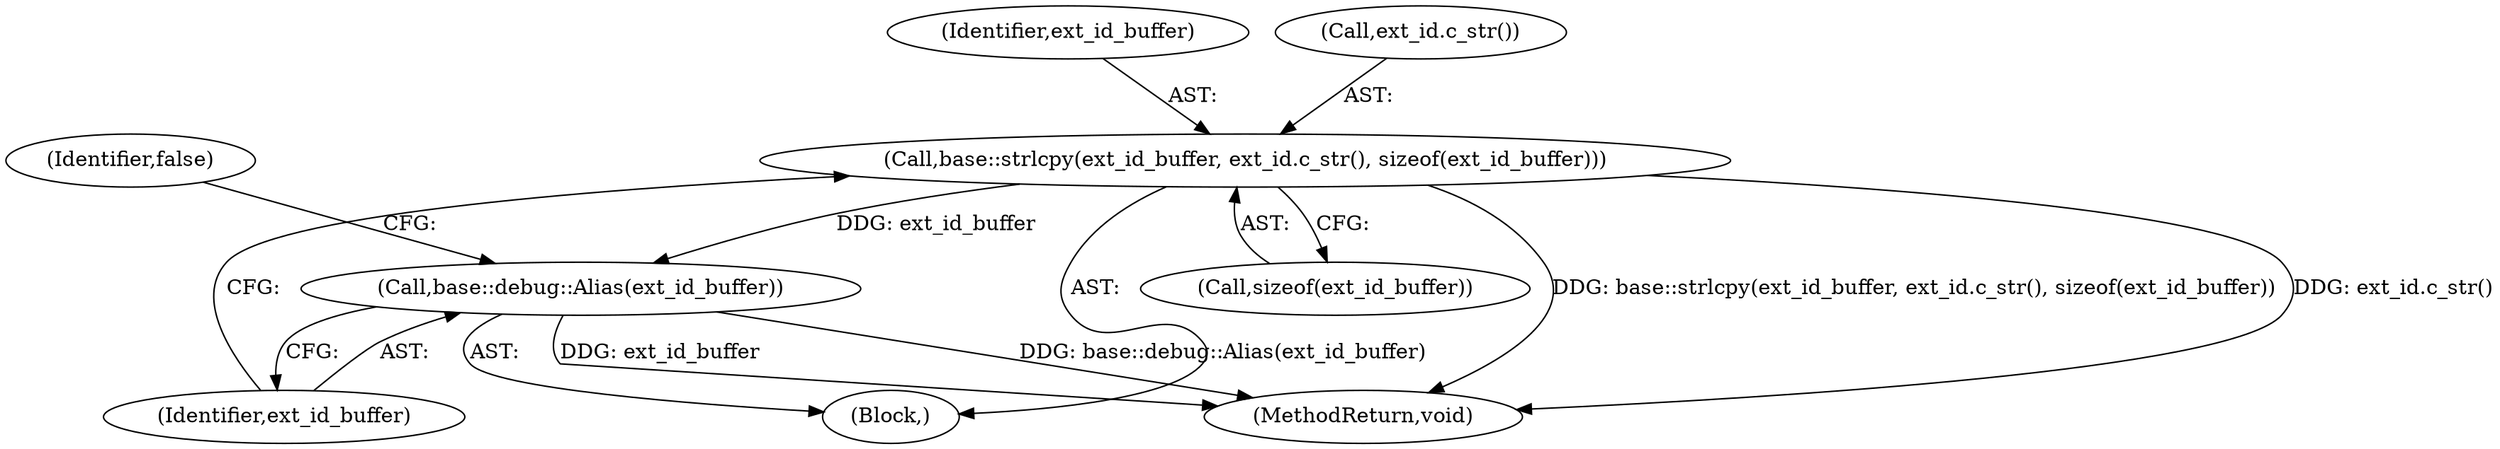 digraph "1_Chrome_1a113d35a19c0ed6500fb5c0acdc35730617fb3f@del" {
"1000117" [label="(Call,base::strlcpy(ext_id_buffer, ext_id.c_str(), sizeof(ext_id_buffer)))"];
"1000122" [label="(Call,base::debug::Alias(ext_id_buffer))"];
"1000117" [label="(Call,base::strlcpy(ext_id_buffer, ext_id.c_str(), sizeof(ext_id_buffer)))"];
"1000125" [label="(Identifier,false)"];
"1000120" [label="(Call,sizeof(ext_id_buffer))"];
"1000122" [label="(Call,base::debug::Alias(ext_id_buffer))"];
"1000123" [label="(Identifier,ext_id_buffer)"];
"1000131" [label="(MethodReturn,void)"];
"1000118" [label="(Identifier,ext_id_buffer)"];
"1000119" [label="(Call,ext_id.c_str())"];
"1000108" [label="(Block,)"];
"1000117" -> "1000108"  [label="AST: "];
"1000117" -> "1000120"  [label="CFG: "];
"1000118" -> "1000117"  [label="AST: "];
"1000119" -> "1000117"  [label="AST: "];
"1000120" -> "1000117"  [label="AST: "];
"1000123" -> "1000117"  [label="CFG: "];
"1000117" -> "1000131"  [label="DDG: base::strlcpy(ext_id_buffer, ext_id.c_str(), sizeof(ext_id_buffer))"];
"1000117" -> "1000131"  [label="DDG: ext_id.c_str()"];
"1000117" -> "1000122"  [label="DDG: ext_id_buffer"];
"1000122" -> "1000108"  [label="AST: "];
"1000122" -> "1000123"  [label="CFG: "];
"1000123" -> "1000122"  [label="AST: "];
"1000125" -> "1000122"  [label="CFG: "];
"1000122" -> "1000131"  [label="DDG: ext_id_buffer"];
"1000122" -> "1000131"  [label="DDG: base::debug::Alias(ext_id_buffer)"];
}
